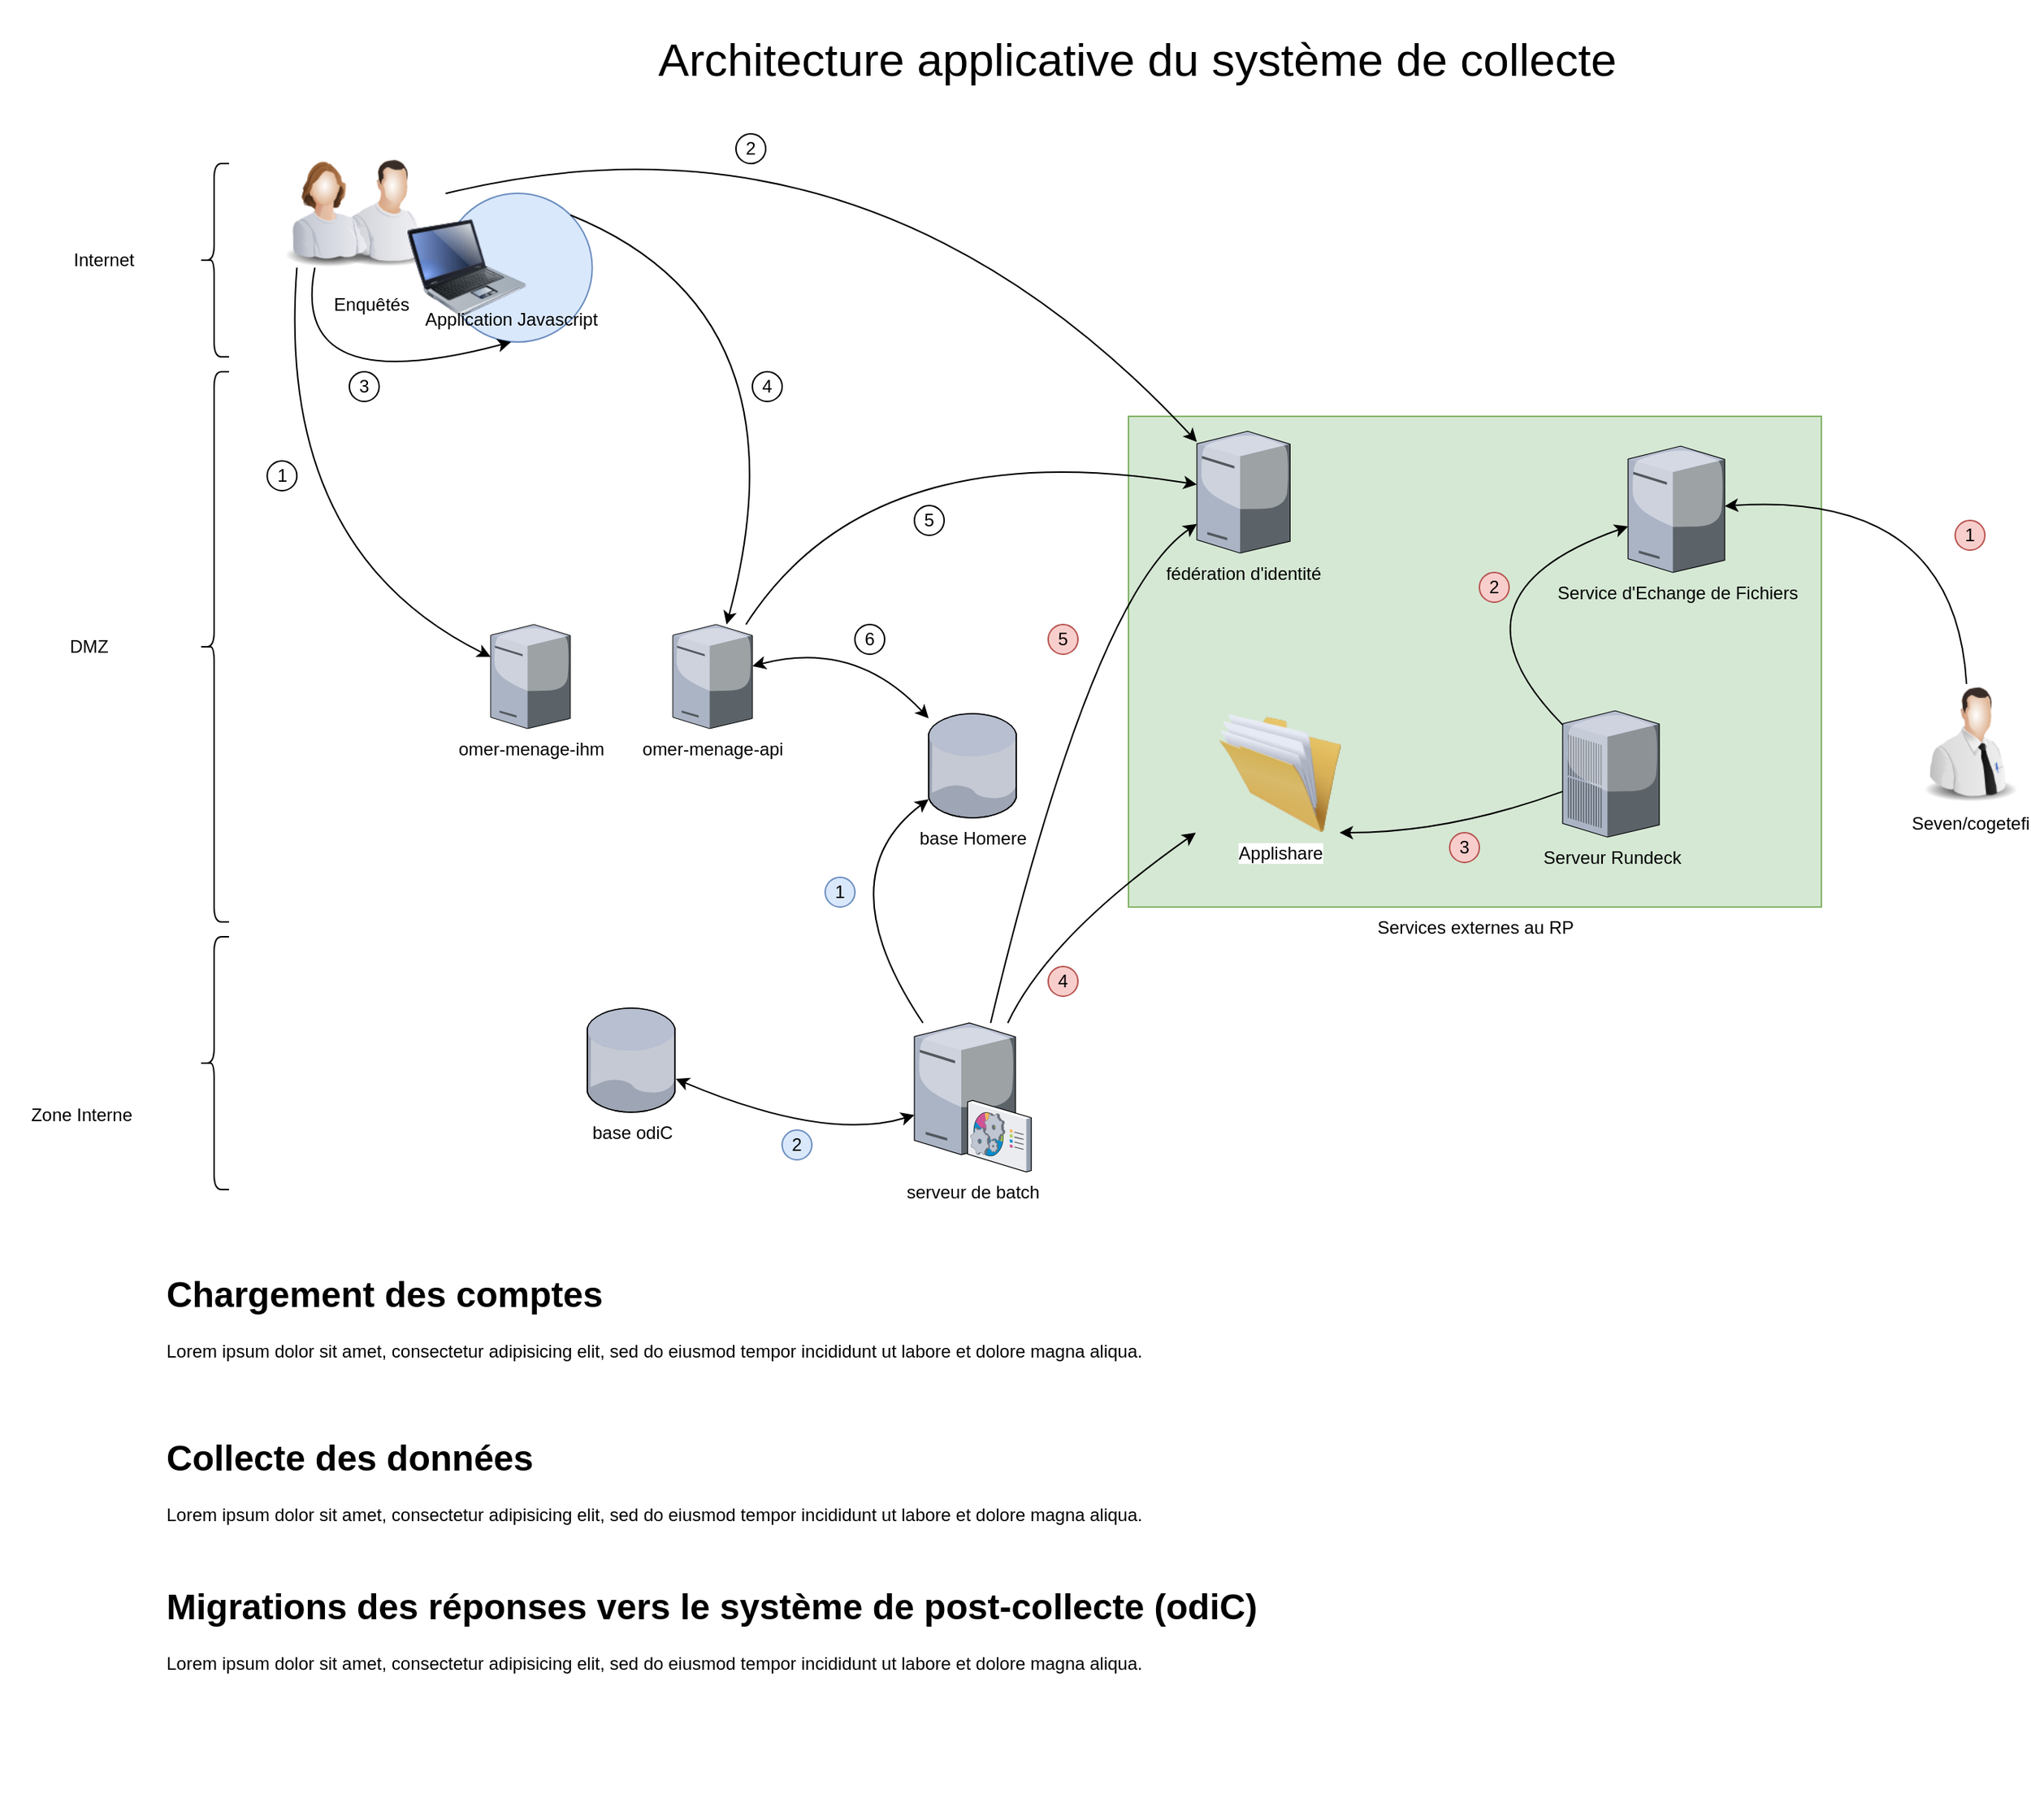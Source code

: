 <mxfile version="24.4.4" type="github">
  <diagram name="Page-1" id="B9jVK3V53PdYb-HJFb9O">
    <mxGraphModel dx="3021" dy="2324" grid="1" gridSize="10" guides="1" tooltips="1" connect="1" arrows="1" fold="1" page="1" pageScale="1" pageWidth="827" pageHeight="1169" math="0" shadow="0">
      <root>
        <mxCell id="0" />
        <mxCell id="1" parent="0" />
        <mxCell id="7z7TJ7-RLRAt2_LsNbH--7" value="base Homere" style="verticalLabelPosition=bottom;sketch=0;aspect=fixed;html=1;verticalAlign=top;strokeColor=none;align=center;outlineConnect=0;shape=mxgraph.citrix.database;" vertex="1" parent="1">
          <mxGeometry x="309.58" y="350" width="59.5" height="70" as="geometry" />
        </mxCell>
        <mxCell id="7z7TJ7-RLRAt2_LsNbH--13" value="" style="group" vertex="1" connectable="0" parent="1">
          <mxGeometry x="430" y="150" width="540" height="330" as="geometry" />
        </mxCell>
        <mxCell id="7z7TJ7-RLRAt2_LsNbH--12" value="Services externes au RP" style="verticalLabelPosition=bottom;verticalAlign=top;html=1;shape=mxgraph.basic.rect;fillColor2=none;strokeWidth=1;size=20;indent=5;fillColor=#d5e8d4;strokeColor=#82b366;" vertex="1" parent="7z7TJ7-RLRAt2_LsNbH--13">
          <mxGeometry x="14" width="466" height="330" as="geometry" />
        </mxCell>
        <mxCell id="7z7TJ7-RLRAt2_LsNbH--11" value="fédération d&#39;identité" style="verticalLabelPosition=bottom;sketch=0;aspect=fixed;html=1;verticalAlign=top;align=center;outlineConnect=0;shape=mxgraph.citrix.tower_server;fillColor=#fff2cc;strokeColor=#d6b656;" vertex="1" parent="7z7TJ7-RLRAt2_LsNbH--13">
          <mxGeometry x="60.0" y="10" width="62.72" height="82" as="geometry" />
        </mxCell>
        <mxCell id="7z7TJ7-RLRAt2_LsNbH--41" value="Service d&#39;Echange de Fichiers" style="verticalLabelPosition=bottom;sketch=0;aspect=fixed;html=1;verticalAlign=top;strokeColor=none;align=center;outlineConnect=0;shape=mxgraph.citrix.license_server;" vertex="1" parent="7z7TJ7-RLRAt2_LsNbH--13">
          <mxGeometry x="350" y="20" width="65" height="85" as="geometry" />
        </mxCell>
        <mxCell id="7z7TJ7-RLRAt2_LsNbH--14" value="Applishare" style="image;html=1;image=img/lib/clip_art/general/Full_Folder_128x128.png" vertex="1" parent="7z7TJ7-RLRAt2_LsNbH--13">
          <mxGeometry x="36" y="200" width="160" height="80" as="geometry" />
        </mxCell>
        <mxCell id="7z7TJ7-RLRAt2_LsNbH--42" value="Serveur Rundeck" style="verticalLabelPosition=bottom;sketch=0;aspect=fixed;html=1;verticalAlign=top;strokeColor=none;align=center;outlineConnect=0;shape=mxgraph.citrix.pbx_server;" vertex="1" parent="7z7TJ7-RLRAt2_LsNbH--13">
          <mxGeometry x="306" y="198" width="65" height="85" as="geometry" />
        </mxCell>
        <mxCell id="7z7TJ7-RLRAt2_LsNbH--46" value="" style="curved=1;endArrow=classic;html=1;rounded=0;" edge="1" parent="7z7TJ7-RLRAt2_LsNbH--13" source="7z7TJ7-RLRAt2_LsNbH--42" target="7z7TJ7-RLRAt2_LsNbH--41">
          <mxGeometry width="50" height="50" relative="1" as="geometry">
            <mxPoint x="-30" y="210" as="sourcePoint" />
            <mxPoint x="20" y="160" as="targetPoint" />
            <Array as="points">
              <mxPoint x="220" y="120" />
            </Array>
          </mxGeometry>
        </mxCell>
        <mxCell id="7z7TJ7-RLRAt2_LsNbH--45" value="" style="curved=1;endArrow=classic;html=1;rounded=0;entryX=0.75;entryY=1;entryDx=0;entryDy=0;" edge="1" parent="7z7TJ7-RLRAt2_LsNbH--13" source="7z7TJ7-RLRAt2_LsNbH--42" target="7z7TJ7-RLRAt2_LsNbH--14">
          <mxGeometry width="50" height="50" relative="1" as="geometry">
            <mxPoint x="150" y="-110" as="sourcePoint" />
            <mxPoint x="200" y="-160" as="targetPoint" />
            <Array as="points">
              <mxPoint x="230" y="280" />
            </Array>
          </mxGeometry>
        </mxCell>
        <mxCell id="7z7TJ7-RLRAt2_LsNbH--88" value="2" style="ellipse;whiteSpace=wrap;html=1;aspect=fixed;fillColor=#f8cecc;strokeColor=#b85450;" vertex="1" parent="7z7TJ7-RLRAt2_LsNbH--13">
          <mxGeometry x="250" y="105" width="20" height="20" as="geometry" />
        </mxCell>
        <mxCell id="7z7TJ7-RLRAt2_LsNbH--89" value="3" style="ellipse;whiteSpace=wrap;html=1;aspect=fixed;fillColor=#f8cecc;strokeColor=#b85450;" vertex="1" parent="7z7TJ7-RLRAt2_LsNbH--13">
          <mxGeometry x="230" y="280" width="20" height="20" as="geometry" />
        </mxCell>
        <mxCell id="7z7TJ7-RLRAt2_LsNbH--20" value="Seven/cogetefi" style="image;html=1;image=img/lib/clip_art/people/Tech_Man_128x128.png" vertex="1" parent="1">
          <mxGeometry x="970" y="330" width="80" height="80" as="geometry" />
        </mxCell>
        <mxCell id="7z7TJ7-RLRAt2_LsNbH--23" value="" style="group" vertex="1" connectable="0" parent="1">
          <mxGeometry x="-130" width="170.88" height="200" as="geometry" />
        </mxCell>
        <mxCell id="7z7TJ7-RLRAt2_LsNbH--37" value="" style="group" vertex="1" connectable="0" parent="7z7TJ7-RLRAt2_LsNbH--23">
          <mxGeometry x="-54.31" y="-30" width="199.75" height="230" as="geometry" />
        </mxCell>
        <mxCell id="7z7TJ7-RLRAt2_LsNbH--57" value="" style="group" vertex="1" connectable="0" parent="7z7TJ7-RLRAt2_LsNbH--37">
          <mxGeometry x="49" width="224.06" height="130" as="geometry" />
        </mxCell>
        <mxCell id="7z7TJ7-RLRAt2_LsNbH--21" value="" style="group" vertex="1" connectable="0" parent="7z7TJ7-RLRAt2_LsNbH--57">
          <mxGeometry width="160" height="120" as="geometry" />
        </mxCell>
        <mxCell id="7z7TJ7-RLRAt2_LsNbH--19" value="" style="image;html=1;image=img/lib/clip_art/people/Worker_Man_128x128.png" vertex="1" parent="7z7TJ7-RLRAt2_LsNbH--21">
          <mxGeometry x="40" width="80" height="80" as="geometry" />
        </mxCell>
        <mxCell id="7z7TJ7-RLRAt2_LsNbH--18" value="" style="image;html=1;image=img/lib/clip_art/people/Worker_Woman_128x128.png;container=1;" vertex="1" parent="7z7TJ7-RLRAt2_LsNbH--21">
          <mxGeometry width="80" height="80" as="geometry">
            <mxRectangle width="50" height="40" as="alternateBounds" />
          </mxGeometry>
        </mxCell>
        <mxCell id="7z7TJ7-RLRAt2_LsNbH--22" value="Enquêtés" style="text;html=1;align=center;verticalAlign=middle;whiteSpace=wrap;rounded=0;" vertex="1" parent="7z7TJ7-RLRAt2_LsNbH--21">
          <mxGeometry x="40" y="90" width="60" height="30" as="geometry" />
        </mxCell>
        <mxCell id="7z7TJ7-RLRAt2_LsNbH--36" value="" style="group" vertex="1" connectable="0" parent="7z7TJ7-RLRAt2_LsNbH--57">
          <mxGeometry x="94.31" y="30" width="129.75" height="100" as="geometry" />
        </mxCell>
        <mxCell id="7z7TJ7-RLRAt2_LsNbH--33" value="" style="ellipse;whiteSpace=wrap;html=1;aspect=fixed;fillColor=#dae8fc;strokeColor=#6c8ebf;" vertex="1" parent="7z7TJ7-RLRAt2_LsNbH--36">
          <mxGeometry x="24.31" width="100" height="100" as="geometry" />
        </mxCell>
        <mxCell id="7z7TJ7-RLRAt2_LsNbH--31" value="" style="image;html=1;image=img/lib/clip_art/computers/Laptop_128x128.png" vertex="1" parent="7z7TJ7-RLRAt2_LsNbH--36">
          <mxGeometry y="10" width="80" height="80" as="geometry" />
        </mxCell>
        <mxCell id="7z7TJ7-RLRAt2_LsNbH--34" value="Application Javascript" style="text;html=1;align=center;verticalAlign=middle;whiteSpace=wrap;rounded=0;" vertex="1" parent="7z7TJ7-RLRAt2_LsNbH--36">
          <mxGeometry x="9.75" y="70" width="120" height="30" as="geometry" />
        </mxCell>
        <mxCell id="7z7TJ7-RLRAt2_LsNbH--38" value="" style="curved=1;endArrow=classic;html=1;rounded=0;entryX=0.5;entryY=1;entryDx=0;entryDy=0;" edge="1" parent="7z7TJ7-RLRAt2_LsNbH--57" source="7z7TJ7-RLRAt2_LsNbH--18" target="7z7TJ7-RLRAt2_LsNbH--34">
          <mxGeometry width="50" height="50" relative="1" as="geometry">
            <mxPoint x="-115.69" y="180" as="sourcePoint" />
            <mxPoint x="-65.69" y="130" as="targetPoint" />
            <Array as="points">
              <mxPoint x="14.31" y="170" />
            </Array>
          </mxGeometry>
        </mxCell>
        <mxCell id="7z7TJ7-RLRAt2_LsNbH--65" value="3" style="ellipse;whiteSpace=wrap;html=1;aspect=fixed;" vertex="1" parent="7z7TJ7-RLRAt2_LsNbH--37">
          <mxGeometry x="104.31" y="150" width="20" height="20" as="geometry" />
        </mxCell>
        <mxCell id="7z7TJ7-RLRAt2_LsNbH--63" value="1" style="ellipse;whiteSpace=wrap;html=1;aspect=fixed;" vertex="1" parent="7z7TJ7-RLRAt2_LsNbH--37">
          <mxGeometry x="49" y="210" width="20" height="20" as="geometry" />
        </mxCell>
        <mxCell id="7z7TJ7-RLRAt2_LsNbH--24" value="" style="curved=1;endArrow=classic;html=1;rounded=0;enumerate=0;" edge="1" parent="1" source="7z7TJ7-RLRAt2_LsNbH--19" target="7z7TJ7-RLRAt2_LsNbH--11">
          <mxGeometry width="50" height="50" relative="1" as="geometry">
            <mxPoint x="120" y="20" as="sourcePoint" />
            <mxPoint x="300" y="20" as="targetPoint" />
            <Array as="points">
              <mxPoint x="270" y="-70" />
            </Array>
          </mxGeometry>
        </mxCell>
        <mxCell id="7z7TJ7-RLRAt2_LsNbH--25" value="" style="curved=1;endArrow=classic;html=1;rounded=0;startArrow=classic;startFill=1;" edge="1" parent="1" source="7z7TJ7-RLRAt2_LsNbH--7" target="7z7TJ7-RLRAt2_LsNbH--9">
          <mxGeometry width="50" height="50" relative="1" as="geometry">
            <mxPoint x="270" y="470" as="sourcePoint" />
            <mxPoint x="320" y="420" as="targetPoint" />
            <Array as="points">
              <mxPoint x="260" y="300" />
            </Array>
          </mxGeometry>
        </mxCell>
        <mxCell id="7z7TJ7-RLRAt2_LsNbH--26" value="" style="curved=1;endArrow=classic;html=1;rounded=0;startArrow=classic;startFill=1;" edge="1" parent="1" source="7z7TJ7-RLRAt2_LsNbH--29" target="7z7TJ7-RLRAt2_LsNbH--28">
          <mxGeometry width="50" height="50" relative="1" as="geometry">
            <mxPoint x="280" y="498" as="sourcePoint" />
            <mxPoint x="330" y="448" as="targetPoint" />
            <Array as="points">
              <mxPoint x="240" y="638" />
            </Array>
          </mxGeometry>
        </mxCell>
        <mxCell id="7z7TJ7-RLRAt2_LsNbH--28" value="serveur de batch&lt;div&gt;&lt;br&gt;&lt;/div&gt;" style="verticalLabelPosition=bottom;sketch=0;aspect=fixed;html=1;verticalAlign=top;strokeColor=none;align=center;outlineConnect=0;shape=mxgraph.citrix.command_center;" vertex="1" parent="1">
          <mxGeometry x="300" y="558" width="78.65" height="100" as="geometry" />
        </mxCell>
        <mxCell id="7z7TJ7-RLRAt2_LsNbH--29" value="base odiC" style="verticalLabelPosition=bottom;sketch=0;aspect=fixed;html=1;verticalAlign=top;strokeColor=none;align=center;outlineConnect=0;shape=mxgraph.citrix.database;" vertex="1" parent="1">
          <mxGeometry x="80" y="548" width="59.5" height="70" as="geometry" />
        </mxCell>
        <mxCell id="7z7TJ7-RLRAt2_LsNbH--30" value="" style="group" vertex="1" connectable="0" parent="1">
          <mxGeometry x="15" y="290" width="176.04" height="70" as="geometry" />
        </mxCell>
        <mxCell id="7z7TJ7-RLRAt2_LsNbH--9" value="omer-menage-api" style="verticalLabelPosition=bottom;sketch=0;aspect=fixed;html=1;verticalAlign=top;strokeColor=none;align=center;outlineConnect=0;shape=mxgraph.citrix.tower_server;" vertex="1" parent="7z7TJ7-RLRAt2_LsNbH--30">
          <mxGeometry x="122.5" width="53.54" height="70" as="geometry" />
        </mxCell>
        <mxCell id="7z7TJ7-RLRAt2_LsNbH--10" value="omer-menage-ihm" style="verticalLabelPosition=bottom;sketch=0;aspect=fixed;html=1;verticalAlign=top;strokeColor=none;align=center;outlineConnect=0;shape=mxgraph.citrix.tower_server;" vertex="1" parent="7z7TJ7-RLRAt2_LsNbH--30">
          <mxGeometry width="53.54" height="70" as="geometry" />
        </mxCell>
        <mxCell id="7z7TJ7-RLRAt2_LsNbH--32" value="" style="curved=1;endArrow=none;html=1;rounded=0;startArrow=classic;startFill=1;entryX=1;entryY=0;entryDx=0;entryDy=0;endFill=0;enumerate=0;enumerateValue=1;" edge="1" parent="1" source="7z7TJ7-RLRAt2_LsNbH--9" target="7z7TJ7-RLRAt2_LsNbH--33">
          <mxGeometry width="50" height="50" relative="1" as="geometry">
            <mxPoint x="139.5" y="170" as="sourcePoint" />
            <mxPoint x="189.5" y="120" as="targetPoint" />
            <Array as="points">
              <mxPoint x="230" y="80" />
            </Array>
          </mxGeometry>
        </mxCell>
        <mxCell id="7z7TJ7-RLRAt2_LsNbH--39" value="" style="curved=1;endArrow=none;html=1;rounded=0;entryX=0.25;entryY=1;entryDx=0;entryDy=0;startArrow=classic;startFill=1;endFill=0;" edge="1" parent="1" source="7z7TJ7-RLRAt2_LsNbH--10" target="7z7TJ7-RLRAt2_LsNbH--18">
          <mxGeometry width="50" height="50" relative="1" as="geometry">
            <mxPoint x="-120" y="260" as="sourcePoint" />
            <mxPoint x="-70" y="210" as="targetPoint" />
            <Array as="points">
              <mxPoint x="-130" y="240" />
            </Array>
          </mxGeometry>
        </mxCell>
        <mxCell id="7z7TJ7-RLRAt2_LsNbH--43" value="" style="curved=1;endArrow=classic;html=1;rounded=0;" edge="1" parent="1" source="7z7TJ7-RLRAt2_LsNbH--28" target="7z7TJ7-RLRAt2_LsNbH--7">
          <mxGeometry width="50" height="50" relative="1" as="geometry">
            <mxPoint x="480" y="670" as="sourcePoint" />
            <mxPoint x="530" y="620" as="targetPoint" />
            <Array as="points">
              <mxPoint x="240" y="460" />
            </Array>
          </mxGeometry>
        </mxCell>
        <mxCell id="7z7TJ7-RLRAt2_LsNbH--44" value="" style="curved=1;endArrow=classic;html=1;rounded=0;" edge="1" parent="1" source="7z7TJ7-RLRAt2_LsNbH--20" target="7z7TJ7-RLRAt2_LsNbH--41">
          <mxGeometry width="50" height="50" relative="1" as="geometry">
            <mxPoint x="370" y="370" as="sourcePoint" />
            <mxPoint x="420" y="320" as="targetPoint" />
            <Array as="points">
              <mxPoint x="1000" y="200" />
            </Array>
          </mxGeometry>
        </mxCell>
        <mxCell id="7z7TJ7-RLRAt2_LsNbH--47" value="" style="curved=1;endArrow=classic;html=1;rounded=0;" edge="1" parent="1" source="7z7TJ7-RLRAt2_LsNbH--28" target="7z7TJ7-RLRAt2_LsNbH--14">
          <mxGeometry width="50" height="50" relative="1" as="geometry">
            <mxPoint x="450" y="660" as="sourcePoint" />
            <mxPoint x="500" y="610" as="targetPoint" />
            <Array as="points">
              <mxPoint x="390" y="500" />
            </Array>
          </mxGeometry>
        </mxCell>
        <mxCell id="7z7TJ7-RLRAt2_LsNbH--48" value="" style="shape=curlyBracket;whiteSpace=wrap;html=1;rounded=1;labelPosition=left;verticalLabelPosition=middle;align=right;verticalAlign=middle;" vertex="1" parent="1">
          <mxGeometry x="-181" y="-20" width="20" height="130" as="geometry" />
        </mxCell>
        <mxCell id="7z7TJ7-RLRAt2_LsNbH--49" value="" style="shape=curlyBracket;whiteSpace=wrap;html=1;rounded=1;labelPosition=left;verticalLabelPosition=middle;align=right;verticalAlign=middle;" vertex="1" parent="1">
          <mxGeometry x="-181" y="120" width="20" height="370" as="geometry" />
        </mxCell>
        <mxCell id="7z7TJ7-RLRAt2_LsNbH--50" value="" style="shape=curlyBracket;whiteSpace=wrap;html=1;rounded=1;labelPosition=left;verticalLabelPosition=middle;align=right;verticalAlign=middle;" vertex="1" parent="1">
          <mxGeometry x="-181" y="500" width="20" height="170" as="geometry" />
        </mxCell>
        <mxCell id="7z7TJ7-RLRAt2_LsNbH--52" value="Internet" style="text;html=1;align=center;verticalAlign=middle;whiteSpace=wrap;rounded=0;" vertex="1" parent="1">
          <mxGeometry x="-275" y="30" width="60" height="30" as="geometry" />
        </mxCell>
        <mxCell id="7z7TJ7-RLRAt2_LsNbH--54" value="DMZ" style="text;html=1;align=center;verticalAlign=middle;whiteSpace=wrap;rounded=0;" vertex="1" parent="1">
          <mxGeometry x="-285" y="290" width="60" height="30" as="geometry" />
        </mxCell>
        <mxCell id="7z7TJ7-RLRAt2_LsNbH--55" value="Zone Interne" style="text;html=1;align=center;verticalAlign=middle;whiteSpace=wrap;rounded=0;" vertex="1" parent="1">
          <mxGeometry x="-315" y="605" width="110" height="30" as="geometry" />
        </mxCell>
        <mxCell id="7z7TJ7-RLRAt2_LsNbH--56" value="" style="curved=1;endArrow=classic;html=1;rounded=0;" edge="1" parent="1" source="7z7TJ7-RLRAt2_LsNbH--28" target="7z7TJ7-RLRAt2_LsNbH--11">
          <mxGeometry width="50" height="50" relative="1" as="geometry">
            <mxPoint x="560" y="750" as="sourcePoint" />
            <mxPoint x="610" y="700" as="targetPoint" />
            <Array as="points">
              <mxPoint x="420" y="270" />
            </Array>
          </mxGeometry>
        </mxCell>
        <mxCell id="7z7TJ7-RLRAt2_LsNbH--58" value="" style="curved=1;endArrow=classic;html=1;rounded=0;" edge="1" parent="1" source="7z7TJ7-RLRAt2_LsNbH--9" target="7z7TJ7-RLRAt2_LsNbH--11">
          <mxGeometry width="50" height="50" relative="1" as="geometry">
            <mxPoint x="-600" y="410" as="sourcePoint" />
            <mxPoint x="-550" y="360" as="targetPoint" />
            <Array as="points">
              <mxPoint x="270" y="160" />
            </Array>
          </mxGeometry>
        </mxCell>
        <mxCell id="7z7TJ7-RLRAt2_LsNbH--64" value="2" style="ellipse;whiteSpace=wrap;html=1;aspect=fixed;" vertex="1" parent="1">
          <mxGeometry x="180" y="-40" width="20" height="20" as="geometry" />
        </mxCell>
        <mxCell id="7z7TJ7-RLRAt2_LsNbH--79" value="4" style="ellipse;whiteSpace=wrap;html=1;aspect=fixed;" vertex="1" parent="1">
          <mxGeometry x="191.04" y="120" width="20" height="20" as="geometry" />
        </mxCell>
        <mxCell id="7z7TJ7-RLRAt2_LsNbH--80" value="5" style="ellipse;whiteSpace=wrap;html=1;aspect=fixed;" vertex="1" parent="1">
          <mxGeometry x="300" y="210" width="20" height="20" as="geometry" />
        </mxCell>
        <mxCell id="7z7TJ7-RLRAt2_LsNbH--81" value="6" style="ellipse;whiteSpace=wrap;html=1;aspect=fixed;" vertex="1" parent="1">
          <mxGeometry x="260" y="290" width="20" height="20" as="geometry" />
        </mxCell>
        <mxCell id="7z7TJ7-RLRAt2_LsNbH--82" value="1" style="ellipse;whiteSpace=wrap;html=1;aspect=fixed;fillColor=#dae8fc;strokeColor=#6c8ebf;" vertex="1" parent="1">
          <mxGeometry x="240" y="460" width="20" height="20" as="geometry" />
        </mxCell>
        <mxCell id="7z7TJ7-RLRAt2_LsNbH--85" value="2" style="ellipse;whiteSpace=wrap;html=1;aspect=fixed;fillColor=#dae8fc;strokeColor=#6c8ebf;" vertex="1" parent="1">
          <mxGeometry x="211.04" y="630" width="20" height="20" as="geometry" />
        </mxCell>
        <mxCell id="7z7TJ7-RLRAt2_LsNbH--86" value="1" style="ellipse;whiteSpace=wrap;html=1;aspect=fixed;fillColor=#f8cecc;strokeColor=#b85450;" vertex="1" parent="1">
          <mxGeometry x="1000" y="220" width="20" height="20" as="geometry" />
        </mxCell>
        <mxCell id="7z7TJ7-RLRAt2_LsNbH--90" value="4" style="ellipse;whiteSpace=wrap;html=1;aspect=fixed;fillColor=#f8cecc;strokeColor=#b85450;" vertex="1" parent="1">
          <mxGeometry x="390" y="520" width="20" height="20" as="geometry" />
        </mxCell>
        <mxCell id="7z7TJ7-RLRAt2_LsNbH--91" value="5" style="ellipse;whiteSpace=wrap;html=1;aspect=fixed;fillColor=#f8cecc;strokeColor=#b85450;" vertex="1" parent="1">
          <mxGeometry x="390" y="290" width="20" height="20" as="geometry" />
        </mxCell>
        <mxCell id="7z7TJ7-RLRAt2_LsNbH--93" value="&lt;font style=&quot;font-size: 31px;&quot;&gt;Architecture applicative du système de collecte&lt;/font&gt;" style="text;html=1;align=center;verticalAlign=middle;whiteSpace=wrap;rounded=0;" vertex="1" parent="1">
          <mxGeometry x="60" y="-130" width="780" height="80" as="geometry" />
        </mxCell>
        <mxCell id="7z7TJ7-RLRAt2_LsNbH--94" value="&lt;h1 style=&quot;margin-top: 0px;&quot;&gt;Chargement des comptes&lt;/h1&gt;&lt;p&gt;Lorem ipsum dolor sit amet, consectetur adipisicing elit, sed do eiusmod tempor incididunt ut labore et dolore magna aliqua.&lt;/p&gt;" style="text;html=1;whiteSpace=wrap;overflow=hidden;rounded=0;" vertex="1" parent="1">
          <mxGeometry x="-205" y="720" width="1205" height="130" as="geometry" />
        </mxCell>
        <mxCell id="7z7TJ7-RLRAt2_LsNbH--95" value="&lt;h1 style=&quot;margin-top: 0px;&quot;&gt;Collecte des données&lt;/h1&gt;&lt;p&gt;Lorem ipsum dolor sit amet, consectetur adipisicing elit, sed do eiusmod tempor incididunt ut labore et dolore magna aliqua.&lt;/p&gt;" style="text;html=1;whiteSpace=wrap;overflow=hidden;rounded=0;" vertex="1" parent="1">
          <mxGeometry x="-205" y="830" width="1205" height="190" as="geometry" />
        </mxCell>
        <mxCell id="7z7TJ7-RLRAt2_LsNbH--96" value="&lt;h1 style=&quot;margin-top: 0px;&quot;&gt;Migrations des réponses vers le système de post-collecte (odiC)&lt;/h1&gt;&lt;p&gt;Lorem ipsum dolor sit amet, consectetur adipisicing elit, sed do eiusmod tempor incididunt ut labore et dolore magna aliqua.&lt;/p&gt;" style="text;html=1;whiteSpace=wrap;overflow=hidden;rounded=0;" vertex="1" parent="1">
          <mxGeometry x="-205" y="930" width="965" height="160" as="geometry" />
        </mxCell>
      </root>
    </mxGraphModel>
  </diagram>
</mxfile>
